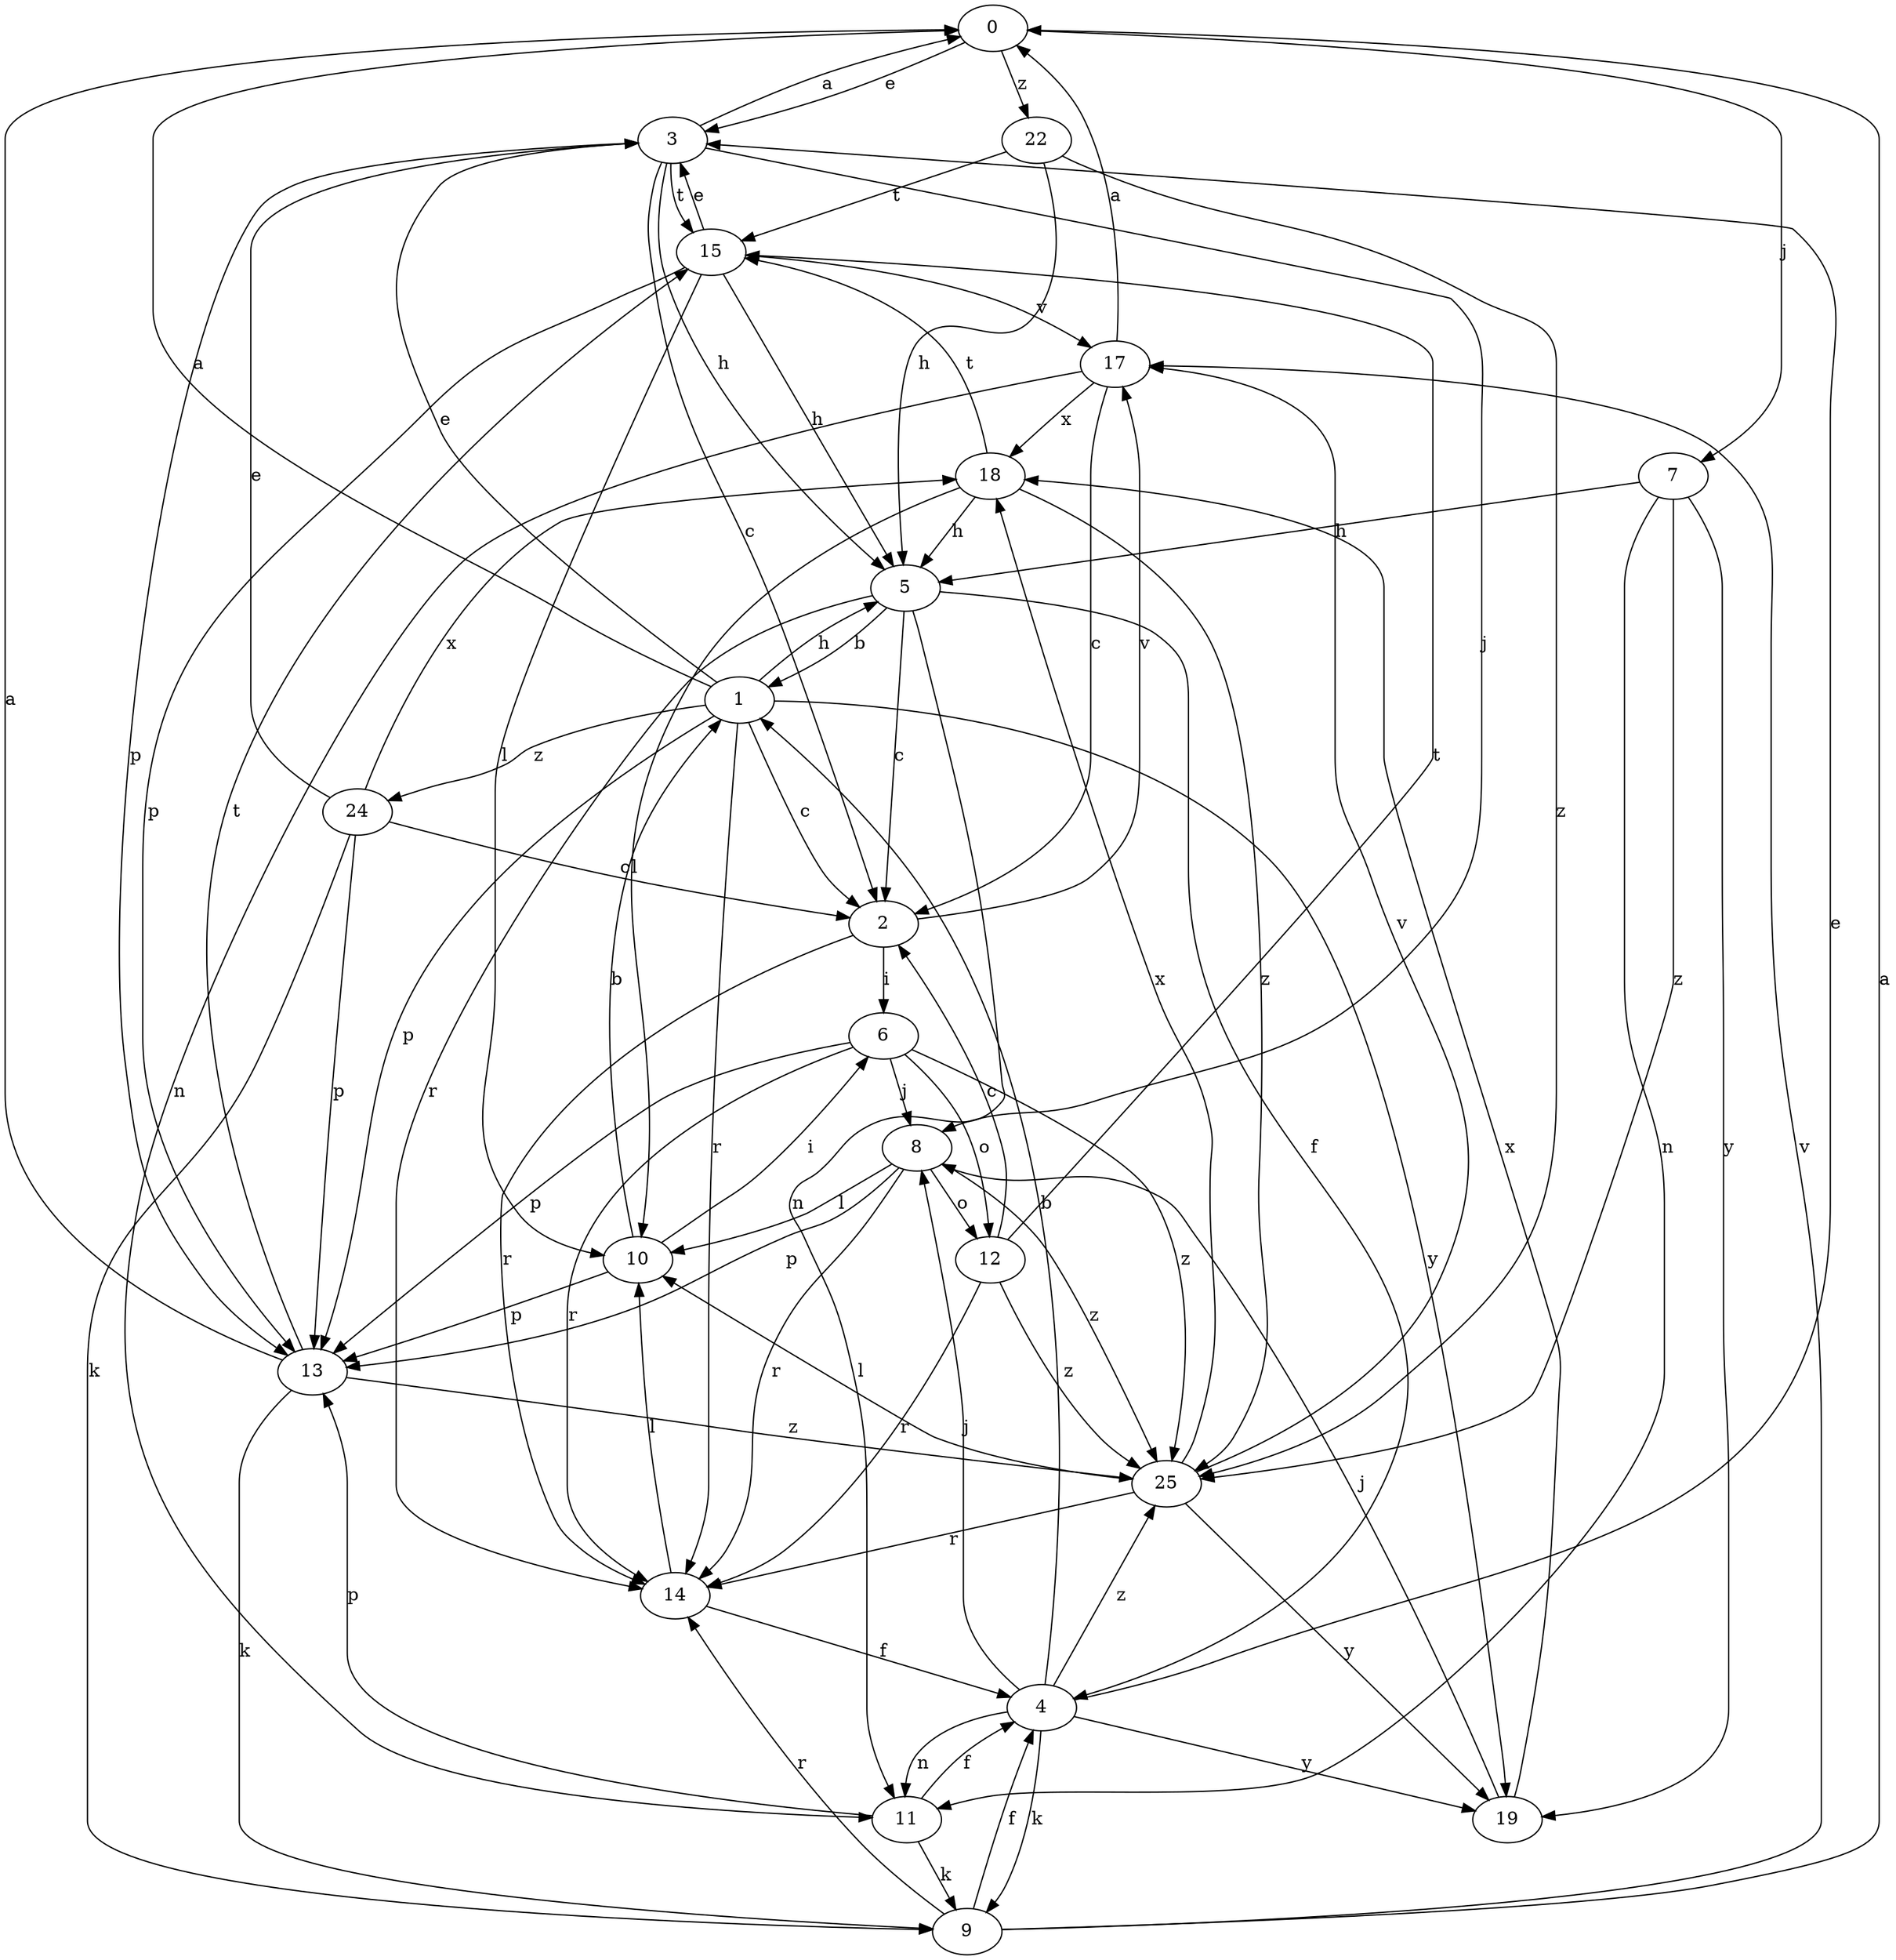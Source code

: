 strict digraph  {
0;
1;
2;
3;
4;
5;
6;
7;
8;
9;
10;
11;
12;
13;
14;
15;
17;
18;
19;
22;
24;
25;
0 -> 3  [label=e];
0 -> 7  [label=j];
0 -> 22  [label=z];
1 -> 0  [label=a];
1 -> 2  [label=c];
1 -> 3  [label=e];
1 -> 5  [label=h];
1 -> 13  [label=p];
1 -> 14  [label=r];
1 -> 19  [label=y];
1 -> 24  [label=z];
2 -> 6  [label=i];
2 -> 14  [label=r];
2 -> 17  [label=v];
3 -> 0  [label=a];
3 -> 2  [label=c];
3 -> 5  [label=h];
3 -> 8  [label=j];
3 -> 13  [label=p];
3 -> 15  [label=t];
4 -> 1  [label=b];
4 -> 3  [label=e];
4 -> 8  [label=j];
4 -> 9  [label=k];
4 -> 11  [label=n];
4 -> 19  [label=y];
4 -> 25  [label=z];
5 -> 1  [label=b];
5 -> 2  [label=c];
5 -> 4  [label=f];
5 -> 11  [label=n];
5 -> 14  [label=r];
6 -> 8  [label=j];
6 -> 12  [label=o];
6 -> 13  [label=p];
6 -> 14  [label=r];
6 -> 25  [label=z];
7 -> 5  [label=h];
7 -> 11  [label=n];
7 -> 19  [label=y];
7 -> 25  [label=z];
8 -> 10  [label=l];
8 -> 12  [label=o];
8 -> 13  [label=p];
8 -> 14  [label=r];
8 -> 25  [label=z];
9 -> 0  [label=a];
9 -> 4  [label=f];
9 -> 14  [label=r];
9 -> 17  [label=v];
10 -> 1  [label=b];
10 -> 6  [label=i];
10 -> 13  [label=p];
11 -> 4  [label=f];
11 -> 9  [label=k];
11 -> 13  [label=p];
12 -> 2  [label=c];
12 -> 14  [label=r];
12 -> 15  [label=t];
12 -> 25  [label=z];
13 -> 0  [label=a];
13 -> 9  [label=k];
13 -> 15  [label=t];
13 -> 25  [label=z];
14 -> 4  [label=f];
14 -> 10  [label=l];
15 -> 3  [label=e];
15 -> 5  [label=h];
15 -> 10  [label=l];
15 -> 13  [label=p];
15 -> 17  [label=v];
17 -> 0  [label=a];
17 -> 2  [label=c];
17 -> 11  [label=n];
17 -> 18  [label=x];
18 -> 5  [label=h];
18 -> 10  [label=l];
18 -> 15  [label=t];
18 -> 25  [label=z];
19 -> 8  [label=j];
19 -> 18  [label=x];
22 -> 5  [label=h];
22 -> 15  [label=t];
22 -> 25  [label=z];
24 -> 2  [label=c];
24 -> 3  [label=e];
24 -> 9  [label=k];
24 -> 13  [label=p];
24 -> 18  [label=x];
25 -> 10  [label=l];
25 -> 14  [label=r];
25 -> 17  [label=v];
25 -> 18  [label=x];
25 -> 19  [label=y];
}
